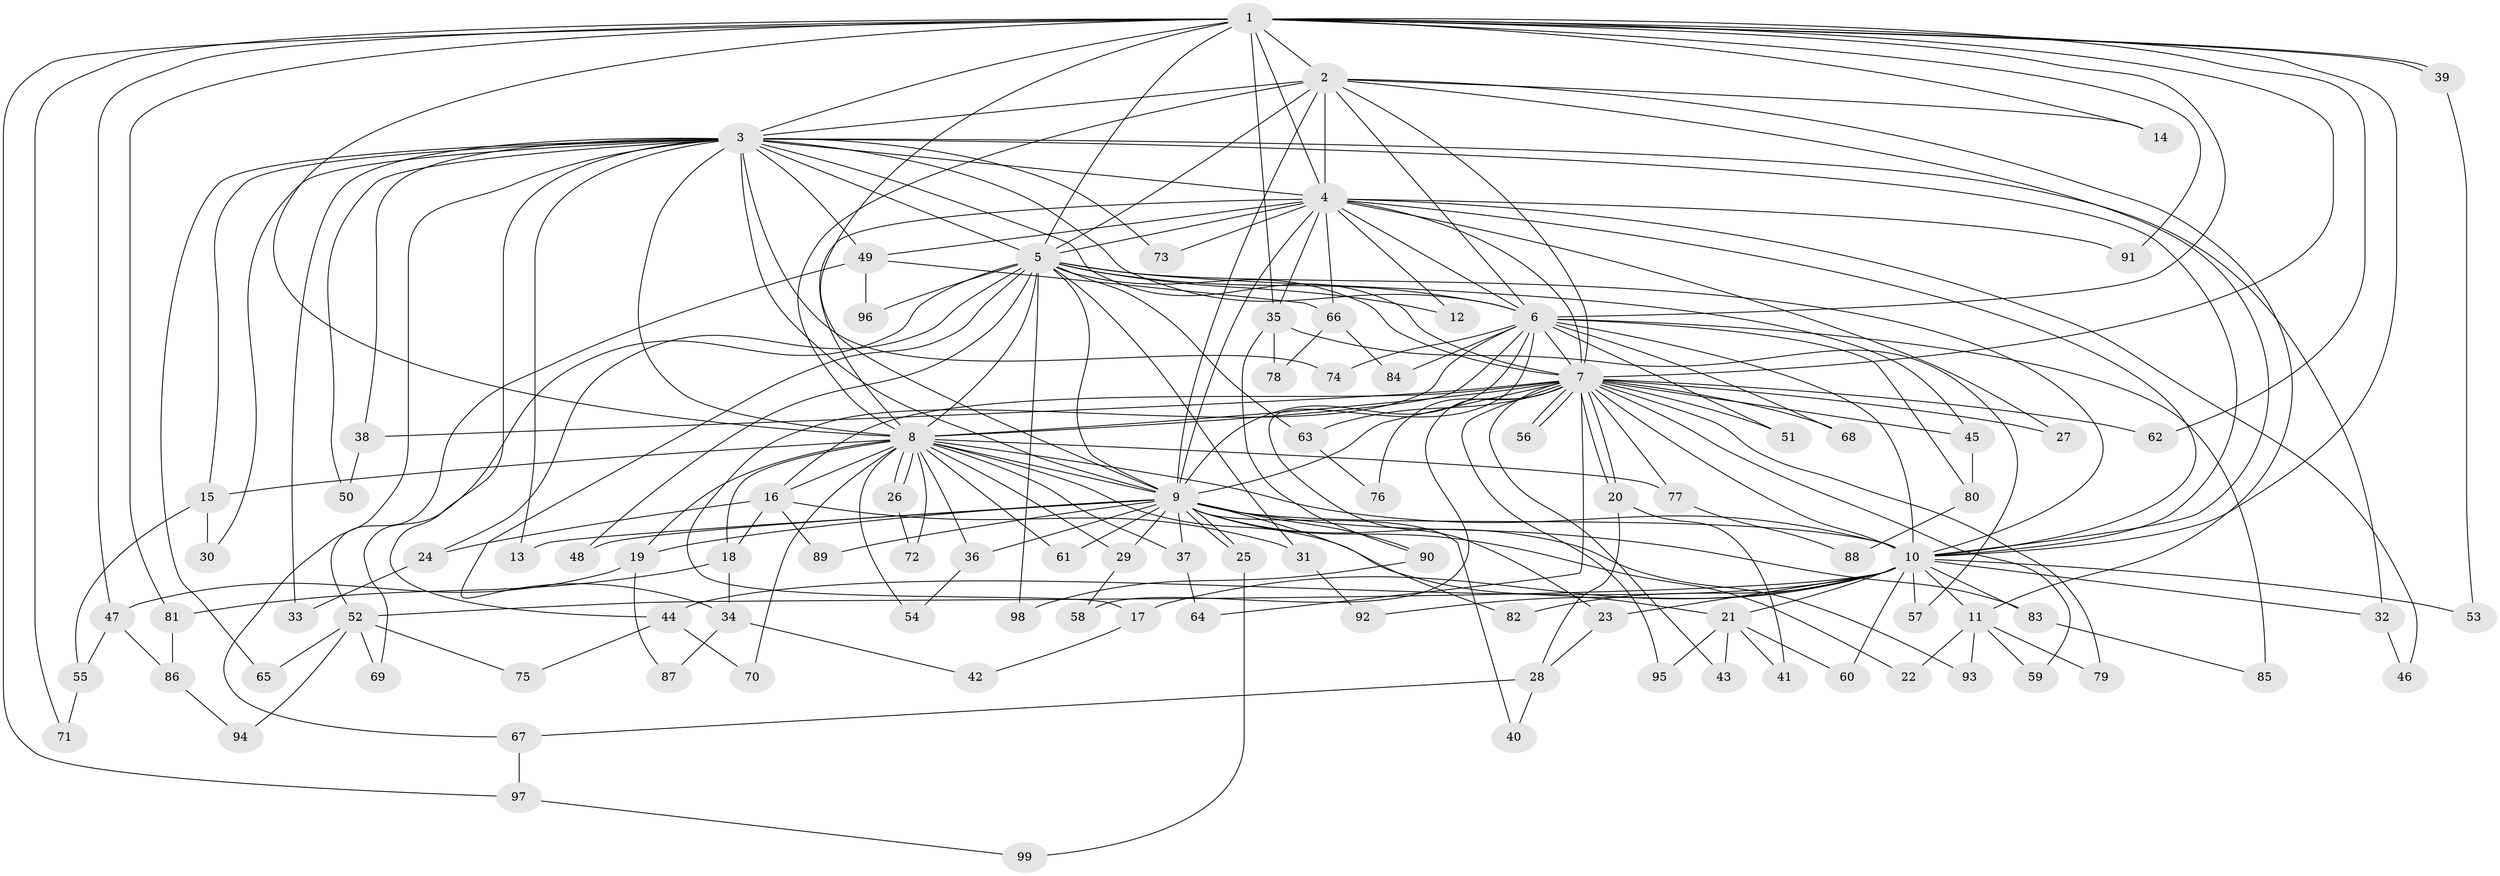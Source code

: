 // coarse degree distribution, {16: 0.016666666666666666, 17: 0.05, 10: 0.016666666666666666, 15: 0.016666666666666666, 23: 0.016666666666666666, 19: 0.016666666666666666, 18: 0.016666666666666666, 4: 0.05, 8: 0.016666666666666666, 2: 0.5, 6: 0.05, 5: 0.016666666666666666, 7: 0.03333333333333333, 3: 0.16666666666666666, 1: 0.016666666666666666}
// Generated by graph-tools (version 1.1) at 2025/49/03/04/25 22:49:32]
// undirected, 99 vertices, 223 edges
graph export_dot {
  node [color=gray90,style=filled];
  1;
  2;
  3;
  4;
  5;
  6;
  7;
  8;
  9;
  10;
  11;
  12;
  13;
  14;
  15;
  16;
  17;
  18;
  19;
  20;
  21;
  22;
  23;
  24;
  25;
  26;
  27;
  28;
  29;
  30;
  31;
  32;
  33;
  34;
  35;
  36;
  37;
  38;
  39;
  40;
  41;
  42;
  43;
  44;
  45;
  46;
  47;
  48;
  49;
  50;
  51;
  52;
  53;
  54;
  55;
  56;
  57;
  58;
  59;
  60;
  61;
  62;
  63;
  64;
  65;
  66;
  67;
  68;
  69;
  70;
  71;
  72;
  73;
  74;
  75;
  76;
  77;
  78;
  79;
  80;
  81;
  82;
  83;
  84;
  85;
  86;
  87;
  88;
  89;
  90;
  91;
  92;
  93;
  94;
  95;
  96;
  97;
  98;
  99;
  1 -- 2;
  1 -- 3;
  1 -- 4;
  1 -- 5;
  1 -- 6;
  1 -- 7;
  1 -- 8;
  1 -- 9;
  1 -- 10;
  1 -- 14;
  1 -- 35;
  1 -- 39;
  1 -- 39;
  1 -- 47;
  1 -- 62;
  1 -- 71;
  1 -- 81;
  1 -- 91;
  1 -- 97;
  2 -- 3;
  2 -- 4;
  2 -- 5;
  2 -- 6;
  2 -- 7;
  2 -- 8;
  2 -- 9;
  2 -- 10;
  2 -- 11;
  2 -- 14;
  3 -- 4;
  3 -- 5;
  3 -- 6;
  3 -- 7;
  3 -- 8;
  3 -- 9;
  3 -- 10;
  3 -- 13;
  3 -- 15;
  3 -- 30;
  3 -- 32;
  3 -- 33;
  3 -- 38;
  3 -- 44;
  3 -- 49;
  3 -- 50;
  3 -- 65;
  3 -- 67;
  3 -- 73;
  3 -- 74;
  4 -- 5;
  4 -- 6;
  4 -- 7;
  4 -- 8;
  4 -- 9;
  4 -- 10;
  4 -- 12;
  4 -- 27;
  4 -- 35;
  4 -- 46;
  4 -- 49;
  4 -- 66;
  4 -- 73;
  4 -- 91;
  5 -- 6;
  5 -- 7;
  5 -- 8;
  5 -- 9;
  5 -- 10;
  5 -- 12;
  5 -- 24;
  5 -- 31;
  5 -- 34;
  5 -- 45;
  5 -- 48;
  5 -- 63;
  5 -- 69;
  5 -- 96;
  5 -- 98;
  6 -- 7;
  6 -- 8;
  6 -- 9;
  6 -- 10;
  6 -- 17;
  6 -- 23;
  6 -- 51;
  6 -- 68;
  6 -- 74;
  6 -- 80;
  6 -- 84;
  6 -- 85;
  7 -- 8;
  7 -- 9;
  7 -- 10;
  7 -- 16;
  7 -- 20;
  7 -- 20;
  7 -- 27;
  7 -- 38;
  7 -- 43;
  7 -- 45;
  7 -- 51;
  7 -- 56;
  7 -- 56;
  7 -- 58;
  7 -- 59;
  7 -- 62;
  7 -- 63;
  7 -- 64;
  7 -- 68;
  7 -- 76;
  7 -- 77;
  7 -- 79;
  7 -- 95;
  8 -- 9;
  8 -- 10;
  8 -- 15;
  8 -- 16;
  8 -- 18;
  8 -- 19;
  8 -- 21;
  8 -- 26;
  8 -- 26;
  8 -- 29;
  8 -- 36;
  8 -- 37;
  8 -- 54;
  8 -- 61;
  8 -- 70;
  8 -- 72;
  8 -- 77;
  9 -- 10;
  9 -- 13;
  9 -- 19;
  9 -- 22;
  9 -- 25;
  9 -- 25;
  9 -- 29;
  9 -- 36;
  9 -- 37;
  9 -- 40;
  9 -- 48;
  9 -- 61;
  9 -- 82;
  9 -- 83;
  9 -- 89;
  9 -- 90;
  9 -- 93;
  10 -- 11;
  10 -- 17;
  10 -- 21;
  10 -- 23;
  10 -- 32;
  10 -- 44;
  10 -- 52;
  10 -- 53;
  10 -- 57;
  10 -- 60;
  10 -- 82;
  10 -- 83;
  10 -- 92;
  11 -- 22;
  11 -- 59;
  11 -- 79;
  11 -- 93;
  15 -- 30;
  15 -- 55;
  16 -- 18;
  16 -- 24;
  16 -- 31;
  16 -- 89;
  17 -- 42;
  18 -- 34;
  18 -- 81;
  19 -- 47;
  19 -- 87;
  20 -- 28;
  20 -- 41;
  21 -- 41;
  21 -- 43;
  21 -- 60;
  21 -- 95;
  23 -- 28;
  24 -- 33;
  25 -- 99;
  26 -- 72;
  28 -- 40;
  28 -- 67;
  29 -- 58;
  31 -- 92;
  32 -- 46;
  34 -- 42;
  34 -- 87;
  35 -- 57;
  35 -- 78;
  35 -- 90;
  36 -- 54;
  37 -- 64;
  38 -- 50;
  39 -- 53;
  44 -- 70;
  44 -- 75;
  45 -- 80;
  47 -- 55;
  47 -- 86;
  49 -- 52;
  49 -- 66;
  49 -- 96;
  52 -- 65;
  52 -- 69;
  52 -- 75;
  52 -- 94;
  55 -- 71;
  63 -- 76;
  66 -- 78;
  66 -- 84;
  67 -- 97;
  77 -- 88;
  80 -- 88;
  81 -- 86;
  83 -- 85;
  86 -- 94;
  90 -- 98;
  97 -- 99;
}

